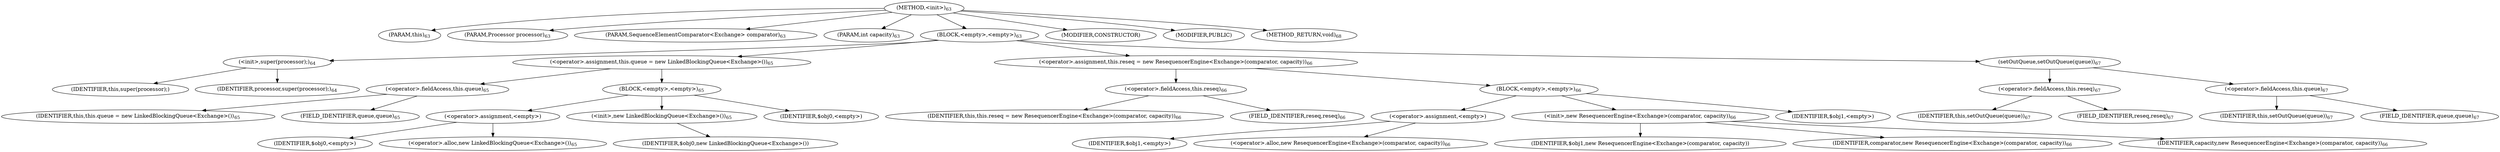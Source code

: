 digraph "&lt;init&gt;" {  
"23" [label = <(METHOD,&lt;init&gt;)<SUB>63</SUB>> ]
"4" [label = <(PARAM,this)<SUB>63</SUB>> ]
"24" [label = <(PARAM,Processor processor)<SUB>63</SUB>> ]
"25" [label = <(PARAM,SequenceElementComparator&lt;Exchange&gt; comparator)<SUB>63</SUB>> ]
"26" [label = <(PARAM,int capacity)<SUB>63</SUB>> ]
"27" [label = <(BLOCK,&lt;empty&gt;,&lt;empty&gt;)<SUB>63</SUB>> ]
"28" [label = <(&lt;init&gt;,super(processor);)<SUB>64</SUB>> ]
"3" [label = <(IDENTIFIER,this,super(processor);)> ]
"29" [label = <(IDENTIFIER,processor,super(processor);)<SUB>64</SUB>> ]
"30" [label = <(&lt;operator&gt;.assignment,this.queue = new LinkedBlockingQueue&lt;Exchange&gt;())<SUB>65</SUB>> ]
"31" [label = <(&lt;operator&gt;.fieldAccess,this.queue)<SUB>65</SUB>> ]
"32" [label = <(IDENTIFIER,this,this.queue = new LinkedBlockingQueue&lt;Exchange&gt;())<SUB>65</SUB>> ]
"33" [label = <(FIELD_IDENTIFIER,queue,queue)<SUB>65</SUB>> ]
"34" [label = <(BLOCK,&lt;empty&gt;,&lt;empty&gt;)<SUB>65</SUB>> ]
"35" [label = <(&lt;operator&gt;.assignment,&lt;empty&gt;)> ]
"36" [label = <(IDENTIFIER,$obj0,&lt;empty&gt;)> ]
"37" [label = <(&lt;operator&gt;.alloc,new LinkedBlockingQueue&lt;Exchange&gt;())<SUB>65</SUB>> ]
"38" [label = <(&lt;init&gt;,new LinkedBlockingQueue&lt;Exchange&gt;())<SUB>65</SUB>> ]
"39" [label = <(IDENTIFIER,$obj0,new LinkedBlockingQueue&lt;Exchange&gt;())> ]
"40" [label = <(IDENTIFIER,$obj0,&lt;empty&gt;)> ]
"41" [label = <(&lt;operator&gt;.assignment,this.reseq = new ResequencerEngine&lt;Exchange&gt;(comparator, capacity))<SUB>66</SUB>> ]
"42" [label = <(&lt;operator&gt;.fieldAccess,this.reseq)<SUB>66</SUB>> ]
"43" [label = <(IDENTIFIER,this,this.reseq = new ResequencerEngine&lt;Exchange&gt;(comparator, capacity))<SUB>66</SUB>> ]
"44" [label = <(FIELD_IDENTIFIER,reseq,reseq)<SUB>66</SUB>> ]
"45" [label = <(BLOCK,&lt;empty&gt;,&lt;empty&gt;)<SUB>66</SUB>> ]
"46" [label = <(&lt;operator&gt;.assignment,&lt;empty&gt;)> ]
"47" [label = <(IDENTIFIER,$obj1,&lt;empty&gt;)> ]
"48" [label = <(&lt;operator&gt;.alloc,new ResequencerEngine&lt;Exchange&gt;(comparator, capacity))<SUB>66</SUB>> ]
"49" [label = <(&lt;init&gt;,new ResequencerEngine&lt;Exchange&gt;(comparator, capacity))<SUB>66</SUB>> ]
"50" [label = <(IDENTIFIER,$obj1,new ResequencerEngine&lt;Exchange&gt;(comparator, capacity))> ]
"51" [label = <(IDENTIFIER,comparator,new ResequencerEngine&lt;Exchange&gt;(comparator, capacity))<SUB>66</SUB>> ]
"52" [label = <(IDENTIFIER,capacity,new ResequencerEngine&lt;Exchange&gt;(comparator, capacity))<SUB>66</SUB>> ]
"53" [label = <(IDENTIFIER,$obj1,&lt;empty&gt;)> ]
"54" [label = <(setOutQueue,setOutQueue(queue))<SUB>67</SUB>> ]
"55" [label = <(&lt;operator&gt;.fieldAccess,this.reseq)<SUB>67</SUB>> ]
"56" [label = <(IDENTIFIER,this,setOutQueue(queue))<SUB>67</SUB>> ]
"57" [label = <(FIELD_IDENTIFIER,reseq,reseq)<SUB>67</SUB>> ]
"58" [label = <(&lt;operator&gt;.fieldAccess,this.queue)<SUB>67</SUB>> ]
"59" [label = <(IDENTIFIER,this,setOutQueue(queue))<SUB>67</SUB>> ]
"60" [label = <(FIELD_IDENTIFIER,queue,queue)<SUB>67</SUB>> ]
"61" [label = <(MODIFIER,CONSTRUCTOR)> ]
"62" [label = <(MODIFIER,PUBLIC)> ]
"63" [label = <(METHOD_RETURN,void)<SUB>68</SUB>> ]
  "23" -> "4" 
  "23" -> "24" 
  "23" -> "25" 
  "23" -> "26" 
  "23" -> "27" 
  "23" -> "61" 
  "23" -> "62" 
  "23" -> "63" 
  "27" -> "28" 
  "27" -> "30" 
  "27" -> "41" 
  "27" -> "54" 
  "28" -> "3" 
  "28" -> "29" 
  "30" -> "31" 
  "30" -> "34" 
  "31" -> "32" 
  "31" -> "33" 
  "34" -> "35" 
  "34" -> "38" 
  "34" -> "40" 
  "35" -> "36" 
  "35" -> "37" 
  "38" -> "39" 
  "41" -> "42" 
  "41" -> "45" 
  "42" -> "43" 
  "42" -> "44" 
  "45" -> "46" 
  "45" -> "49" 
  "45" -> "53" 
  "46" -> "47" 
  "46" -> "48" 
  "49" -> "50" 
  "49" -> "51" 
  "49" -> "52" 
  "54" -> "55" 
  "54" -> "58" 
  "55" -> "56" 
  "55" -> "57" 
  "58" -> "59" 
  "58" -> "60" 
}
